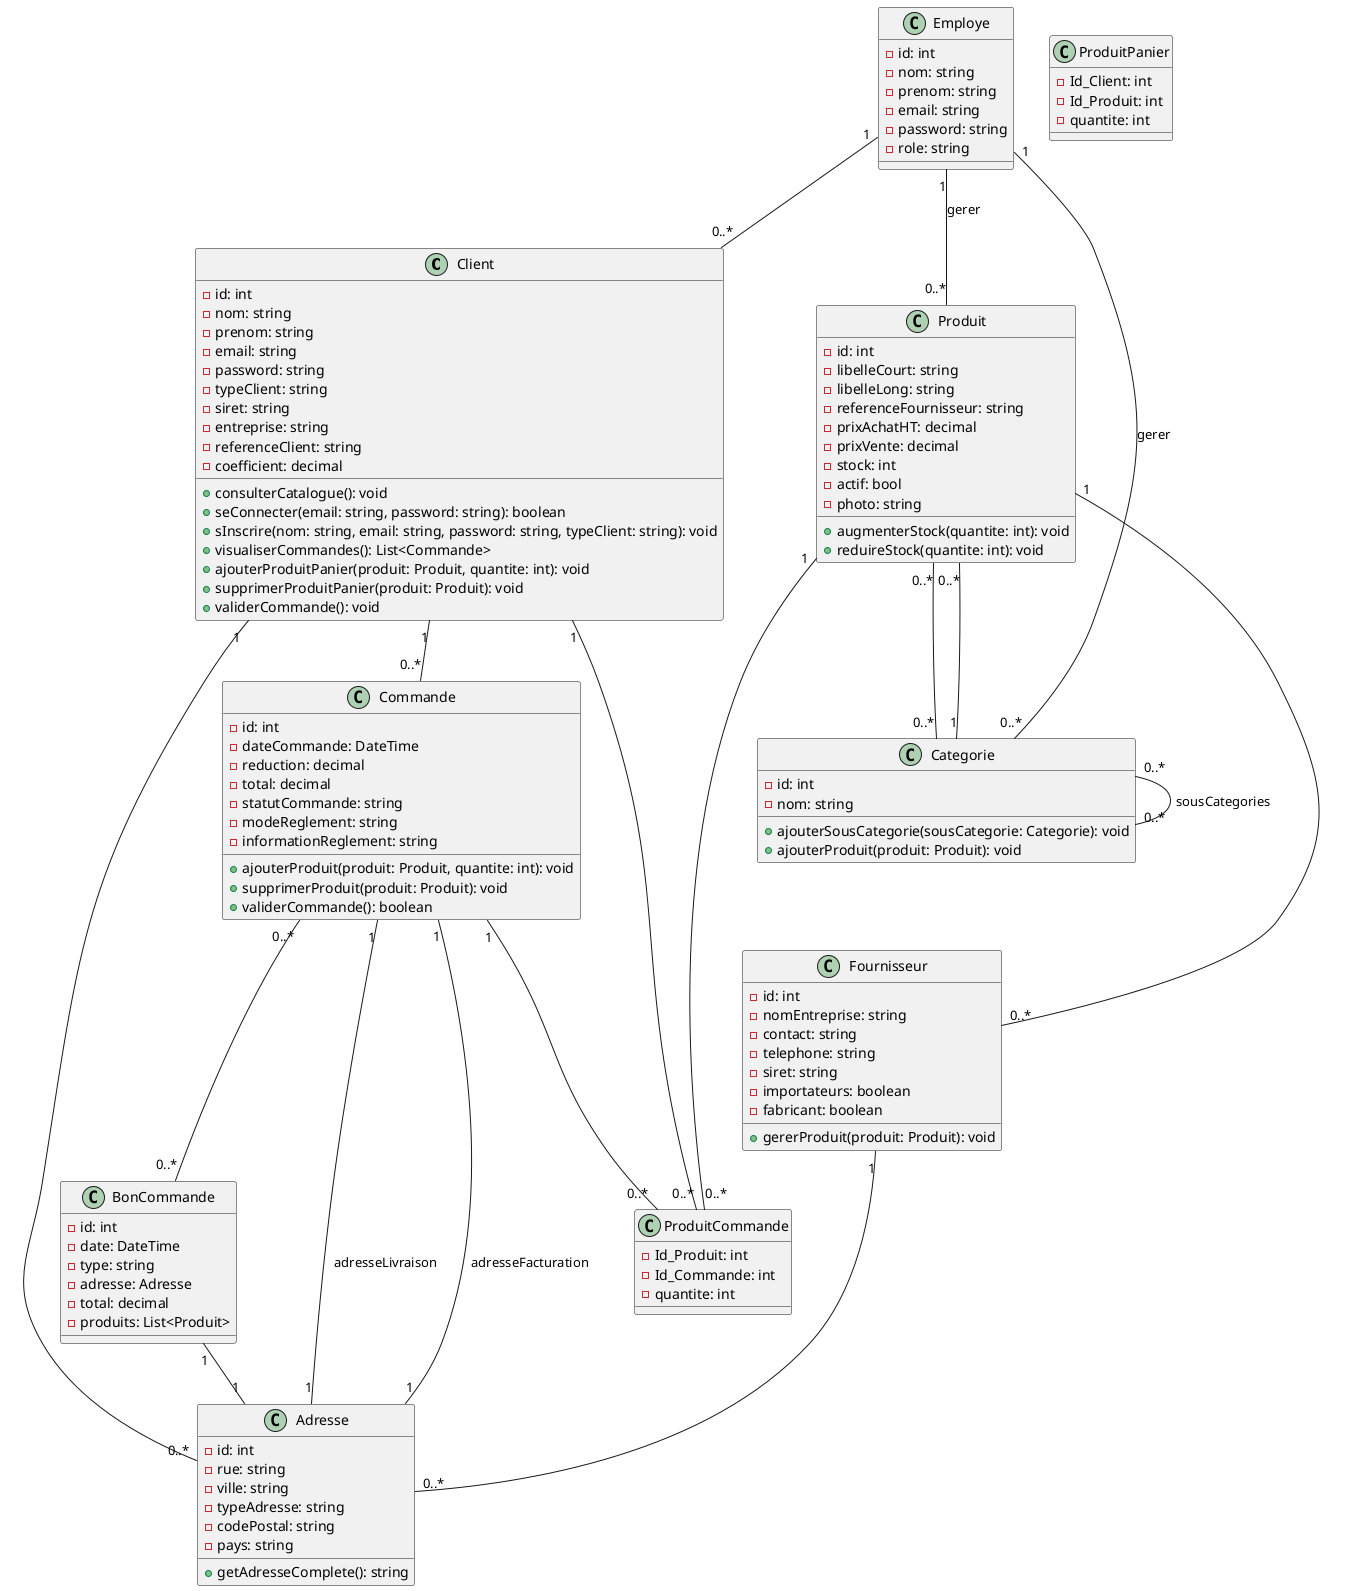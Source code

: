 @startuml diagramme_classe

class Client {
    - id: int
    - nom: string
    - prenom: string
    - email: string
    - password: string
    - typeClient: string
    - siret: string
    - entreprise: string
    - referenceClient: string
    - coefficient: decimal
    + consulterCatalogue(): void
    + seConnecter(email: string, password: string): boolean
    + sInscrire(nom: string, email: string, password: string, typeClient: string): void
    + visualiserCommandes(): List<Commande>
    + ajouterProduitPanier(produit: Produit, quantite: int): void
    + supprimerProduitPanier(produit: Produit): void
    + validerCommande(): void
}

class Adresse {
    - id: int
    - rue: string
    - ville: string
    - typeAdresse: string
    - codePostal: string
    - pays: string
    + getAdresseComplete(): string
}

class Employe {
    - id: int
    - nom: string
    - prenom: string
    - email: string
    - password: string
    - role: string
}

class Produit {
    - id: int
    - libelleCourt: string
    - libelleLong: string
    - referenceFournisseur: string
    - prixAchatHT: decimal
    - prixVente: decimal
    - stock: int
    - actif: bool
    - photo: string
    + augmenterStock(quantite: int): void
    + reduireStock(quantite: int): void
}

class Categorie {
    - id: int
    - nom: string
    + ajouterSousCategorie(sousCategorie: Categorie): void
    + ajouterProduit(produit: Produit): void
}

class Fournisseur {
    - id: int
    - nomEntreprise: string
    - contact: string
    - telephone: string
    - siret: string
    - importateurs: boolean
    - fabricant: boolean
    + gererProduit(produit: Produit): void
}

class Commande {
    - id: int
    - dateCommande: DateTime
    - reduction: decimal
    - total: decimal
    - statutCommande: string
    - modeReglement: string
    - informationReglement: string
    + ajouterProduit(produit: Produit, quantite: int): void
    + supprimerProduit(produit: Produit): void
    + validerCommande(): boolean
}

class BonCommande {
    - id: int
    - date: DateTime
    - type: string
    - adresse: Adresse
    - total: decimal
    - produits: List<Produit>
}

class ProduitCommande {
    - Id_Produit: int
    - Id_Commande: int
    - quantite: int
}

class ProduitPanier {
    - Id_Client: int
    - Id_Produit: int
    - quantite: int
}

Client "1" -- "0..*" Commande
Commande "1" -- "1" Adresse : adresseLivraison
Commande "1" -- "1" Adresse : adresseFacturation
Client "1" -- "0..*" Adresse
Employe "1" -- "0..*" Client
Employe "1" -- "0..*" Produit : gerer
Employe "1" -- "0..*" Categorie : gerer

Produit "1" -- "0..*" Fournisseur
Produit "0..*" -- "0..*" Categorie
Categorie "0..*" -- "0..*" Categorie : sousCategories
Categorie "1" -- "0..*" Produit
Fournisseur "1" -- "0..*" Adresse
Commande "0..*" -- "0..*" BonCommande
BonCommande "1" -- "1" Adresse

Client "1" -- "0..*" ProduitCommande
Commande "1" -- "0..*" ProduitCommande
Produit "1" -- "0..*" ProduitCommande


@enduml
